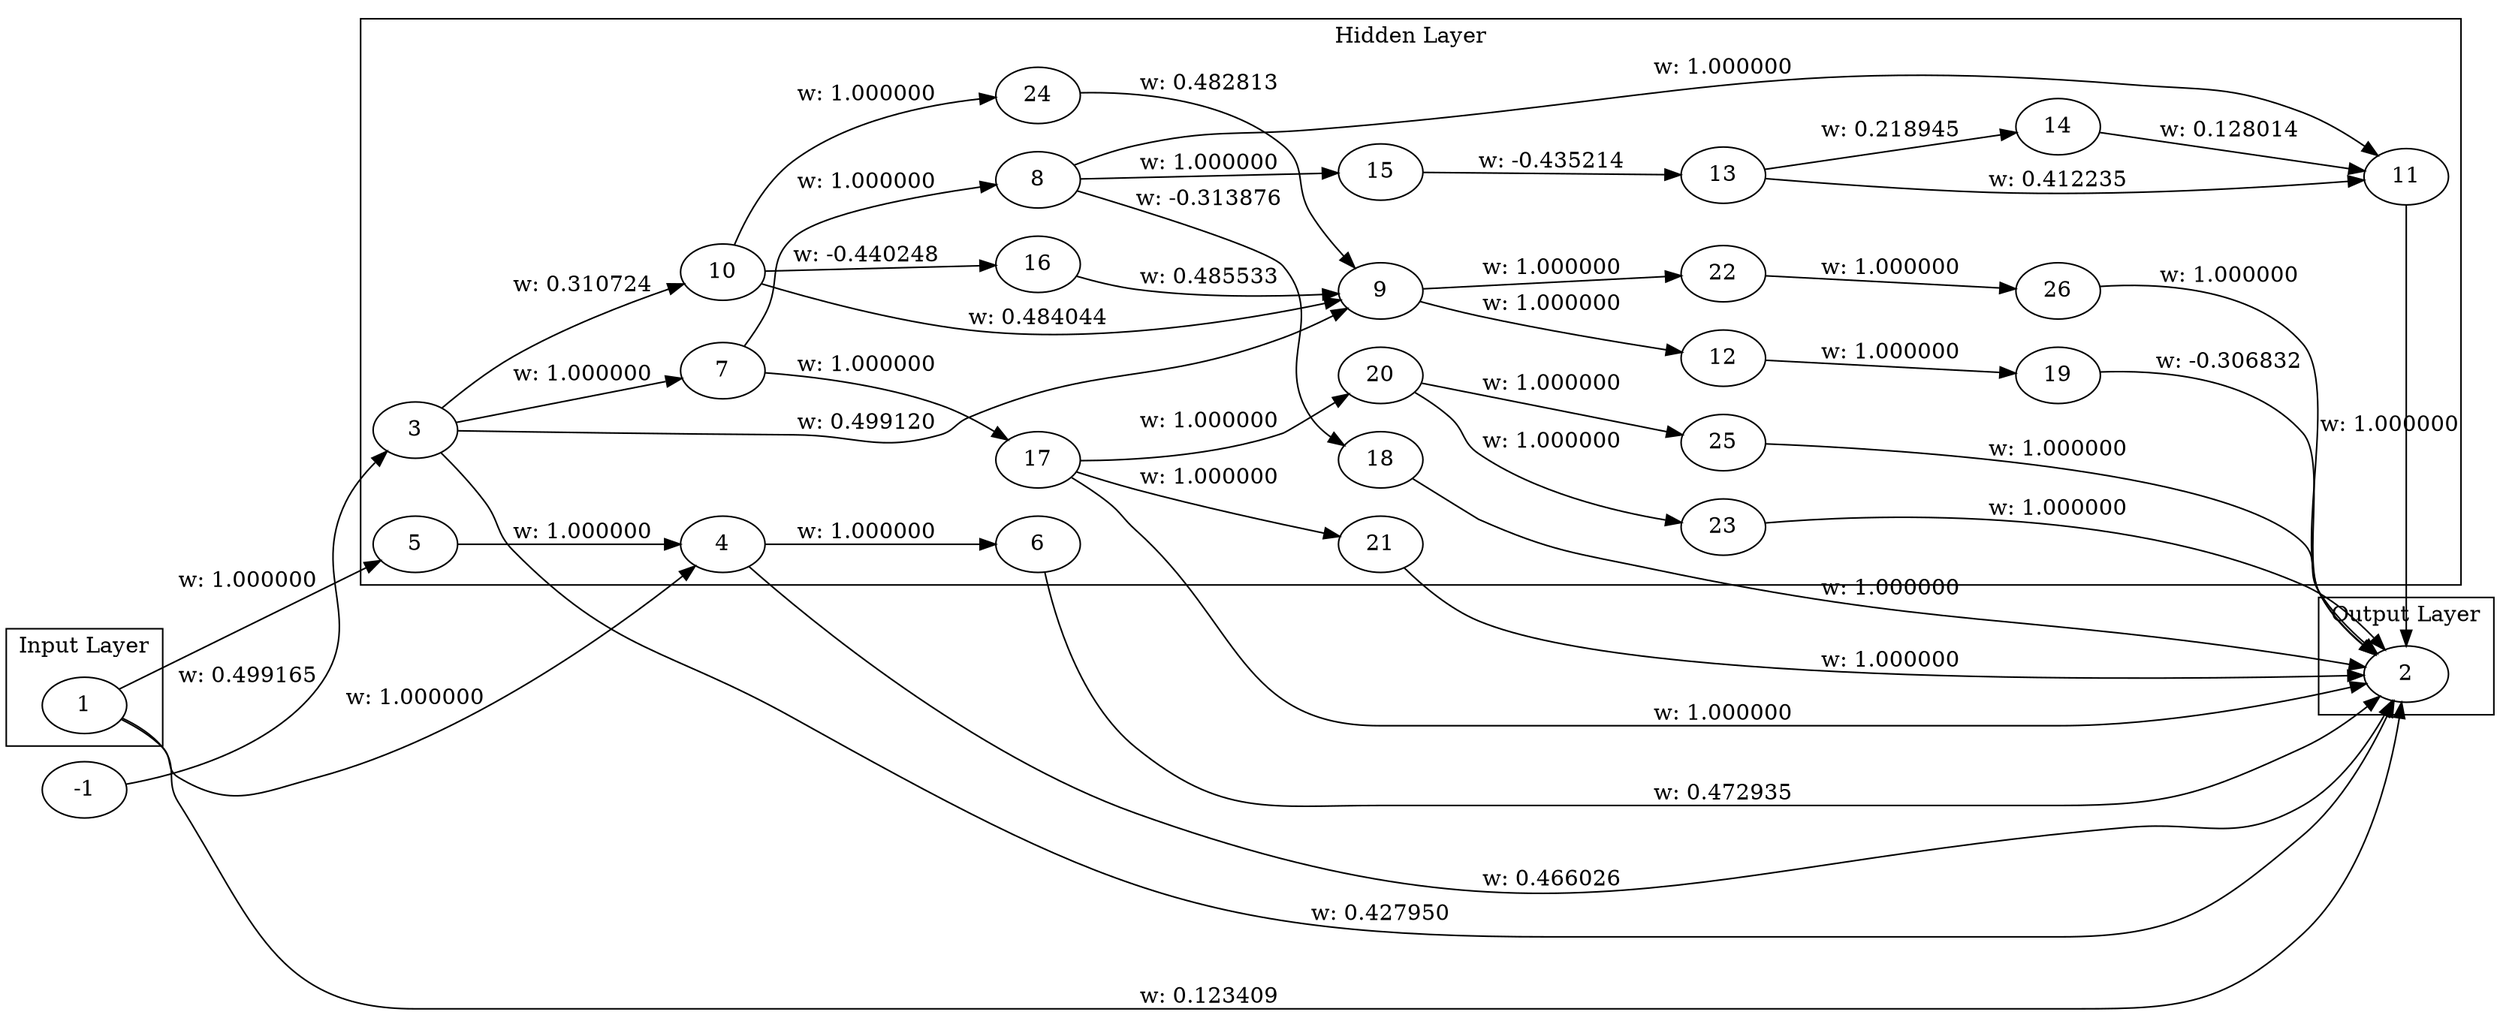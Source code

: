 digraph Genome {
  rankdir=LR;
  subgraph cluster_0 {
    label="Input Layer";
    1;
  }
  subgraph cluster_1 {
    label="Hidden Layer";
    3;
    4;
    5;
    6;
    7;
    8;
    9;
    10;
    11;
    12;
    13;
    14;
    15;
    16;
    17;
    18;
    19;
    20;
    21;
    22;
    23;
    24;
    25;
    26;
  }
  subgraph cluster_2 {
    label="Output Layer";
    2;
  }
  1 -> 2 [label="w: 0.123409"];
  -1 -> 3 [label="w: 0.499165"];
  3 -> 2 [label="w: 0.427950"];
  1 -> 4 [label="w: 1.000000"];
  4 -> 2 [label="w: 0.466026"];
  1 -> 5 [label="w: 1.000000"];
  5 -> 4 [label="w: 1.000000"];
  4 -> 6 [label="w: 1.000000"];
  6 -> 2 [label="w: 0.472935"];
  3 -> 7 [label="w: 1.000000"];
  7 -> 8 [label="w: 1.000000"];
  3 -> 9 [label="w: 0.499120"];
  3 -> 10 [label="w: 0.310724"];
  10 -> 9 [label="w: 0.484044"];
  8 -> 11 [label="w: 1.000000"];
  11 -> 2 [label="w: 1.000000"];
  9 -> 12 [label="w: 1.000000"];
  13 -> 11 [label="w: 0.412235"];
  13 -> 14 [label="w: 0.218945"];
  14 -> 11 [label="w: 0.128014"];
  8 -> 15 [label="w: 1.000000"];
  15 -> 13 [label="w: -0.435214"];
  10 -> 16 [label="w: -0.440248"];
  16 -> 9 [label="w: 0.485533"];
  7 -> 17 [label="w: 1.000000"];
  17 -> 2 [label="w: 1.000000"];
  8 -> 18 [label="w: -0.313876"];
  18 -> 2 [label="w: 1.000000"];
  12 -> 19 [label="w: 1.000000"];
  19 -> 2 [label="w: -0.306832"];
  17 -> 20 [label="w: 1.000000"];
  17 -> 21 [label="w: 1.000000"];
  21 -> 2 [label="w: 1.000000"];
  9 -> 22 [label="w: 1.000000"];
  20 -> 23 [label="w: 1.000000"];
  23 -> 2 [label="w: 1.000000"];
  10 -> 24 [label="w: 1.000000"];
  24 -> 9 [label="w: 0.482813"];
  20 -> 25 [label="w: 1.000000"];
  25 -> 2 [label="w: 1.000000"];
  22 -> 26 [label="w: 1.000000"];
  26 -> 2 [label="w: 1.000000"];
}
